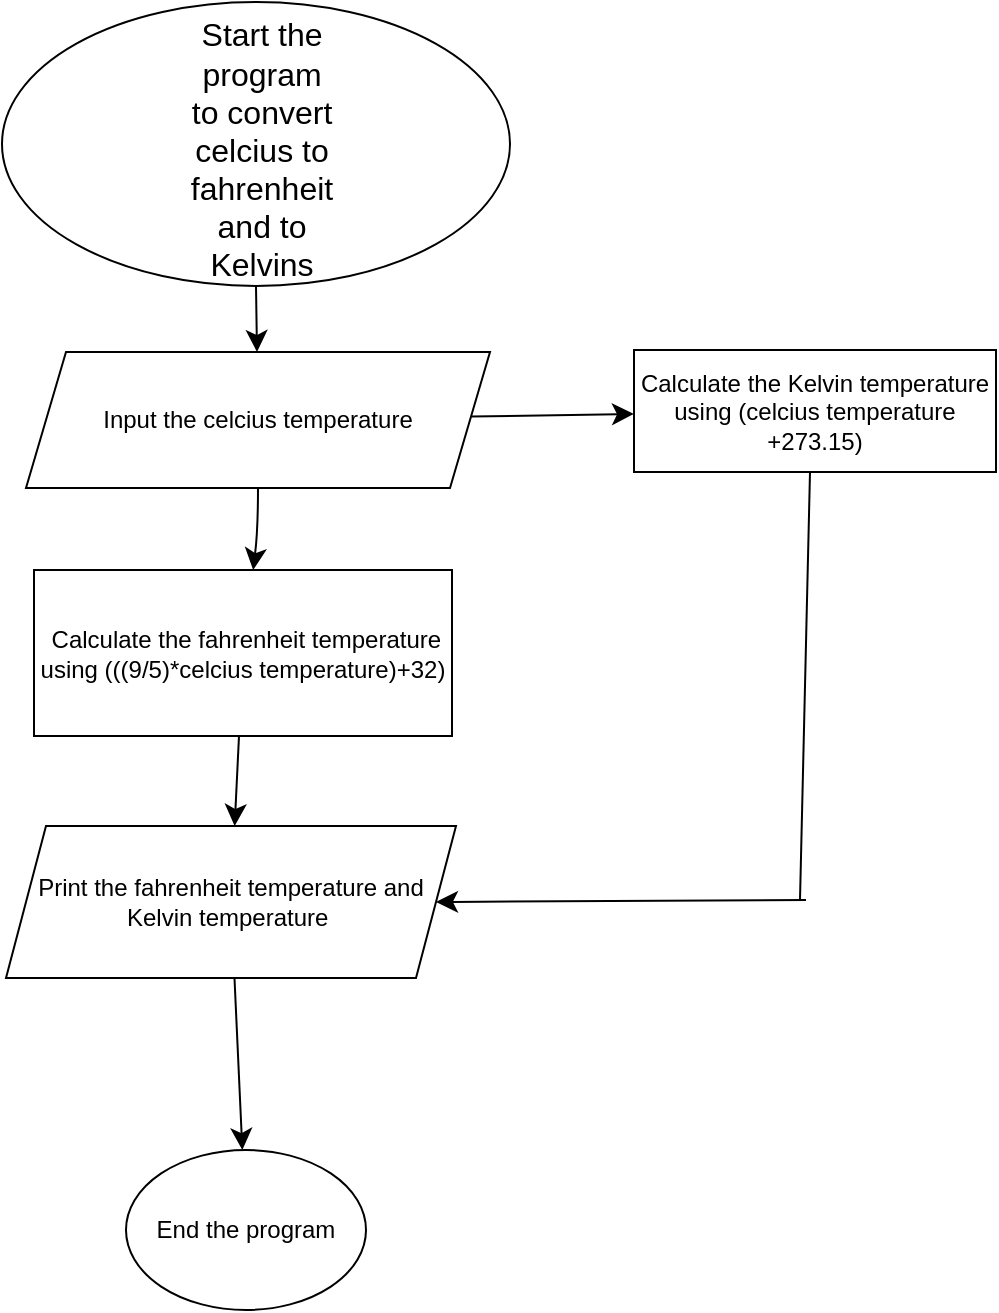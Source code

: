 <mxfile version="24.4.6" type="github">
  <diagram name="Page-1" id="5TPp5JwGsrBEKmmDr9T5">
    <mxGraphModel dx="950" dy="704" grid="0" gridSize="10" guides="1" tooltips="1" connect="1" arrows="1" fold="1" page="0" pageScale="1" pageWidth="850" pageHeight="1100" math="0" shadow="0">
      <root>
        <mxCell id="0" />
        <mxCell id="1" parent="0" />
        <mxCell id="g6YoqPQ8i0Uwu_3a4X_x-1" value="" style="ellipse;whiteSpace=wrap;html=1;" vertex="1" parent="1">
          <mxGeometry x="-22" y="124" width="254" height="142" as="geometry" />
        </mxCell>
        <mxCell id="g6YoqPQ8i0Uwu_3a4X_x-12" value="" style="edgeStyle=none;curved=1;rounded=0;orthogonalLoop=1;jettySize=auto;html=1;fontSize=12;startSize=8;endSize=8;" edge="1" parent="1" source="g6YoqPQ8i0Uwu_3a4X_x-2" target="g6YoqPQ8i0Uwu_3a4X_x-4">
          <mxGeometry relative="1" as="geometry">
            <Array as="points">
              <mxPoint x="106" y="388" />
            </Array>
          </mxGeometry>
        </mxCell>
        <mxCell id="g6YoqPQ8i0Uwu_3a4X_x-18" value="" style="edgeStyle=none;curved=1;rounded=0;orthogonalLoop=1;jettySize=auto;html=1;fontSize=12;startSize=8;endSize=8;" edge="1" parent="1" source="g6YoqPQ8i0Uwu_3a4X_x-2" target="g6YoqPQ8i0Uwu_3a4X_x-5">
          <mxGeometry relative="1" as="geometry" />
        </mxCell>
        <mxCell id="g6YoqPQ8i0Uwu_3a4X_x-2" value="Input the celcius temperature" style="shape=parallelogram;perimeter=parallelogramPerimeter;whiteSpace=wrap;html=1;fixedSize=1;" vertex="1" parent="1">
          <mxGeometry x="-10" y="299" width="232" height="68" as="geometry" />
        </mxCell>
        <mxCell id="g6YoqPQ8i0Uwu_3a4X_x-3" style="edgeStyle=none;curved=1;rounded=0;orthogonalLoop=1;jettySize=auto;html=1;exitX=1;exitY=0.5;exitDx=0;exitDy=0;fontSize=12;startSize=8;endSize=8;" edge="1" parent="1" source="g6YoqPQ8i0Uwu_3a4X_x-2" target="g6YoqPQ8i0Uwu_3a4X_x-2">
          <mxGeometry relative="1" as="geometry" />
        </mxCell>
        <mxCell id="g6YoqPQ8i0Uwu_3a4X_x-16" value="" style="edgeStyle=none;curved=1;rounded=0;orthogonalLoop=1;jettySize=auto;html=1;fontSize=12;startSize=8;endSize=8;" edge="1" parent="1" source="g6YoqPQ8i0Uwu_3a4X_x-4" target="g6YoqPQ8i0Uwu_3a4X_x-8">
          <mxGeometry relative="1" as="geometry" />
        </mxCell>
        <mxCell id="g6YoqPQ8i0Uwu_3a4X_x-4" value="&amp;nbsp;Calculate the fahrenheit temperature using (((9/5)*celcius temperature)+32)" style="rounded=0;whiteSpace=wrap;html=1;" vertex="1" parent="1">
          <mxGeometry x="-6" y="408" width="209" height="83" as="geometry" />
        </mxCell>
        <mxCell id="g6YoqPQ8i0Uwu_3a4X_x-5" value="Calculate the Kelvin temperature using (celcius temperature +273.15)" style="rounded=0;whiteSpace=wrap;html=1;" vertex="1" parent="1">
          <mxGeometry x="294" y="298" width="181" height="61" as="geometry" />
        </mxCell>
        <mxCell id="g6YoqPQ8i0Uwu_3a4X_x-6" value="End the program" style="ellipse;whiteSpace=wrap;html=1;" vertex="1" parent="1">
          <mxGeometry x="40" y="698" width="120" height="80" as="geometry" />
        </mxCell>
        <mxCell id="g6YoqPQ8i0Uwu_3a4X_x-7" value="Start the program to convert celcius to fahrenheit and to Kelvins" style="text;html=1;align=center;verticalAlign=middle;whiteSpace=wrap;rounded=0;fontSize=16;" vertex="1" parent="1">
          <mxGeometry x="78" y="183" width="60" height="30" as="geometry" />
        </mxCell>
        <mxCell id="g6YoqPQ8i0Uwu_3a4X_x-17" value="" style="edgeStyle=none;curved=1;rounded=0;orthogonalLoop=1;jettySize=auto;html=1;fontSize=12;startSize=8;endSize=8;" edge="1" parent="1" source="g6YoqPQ8i0Uwu_3a4X_x-8" target="g6YoqPQ8i0Uwu_3a4X_x-6">
          <mxGeometry relative="1" as="geometry" />
        </mxCell>
        <mxCell id="g6YoqPQ8i0Uwu_3a4X_x-8" value="Print the fahrenheit temperature and Kelvin temperature&amp;nbsp;" style="shape=parallelogram;perimeter=parallelogramPerimeter;whiteSpace=wrap;html=1;fixedSize=1;" vertex="1" parent="1">
          <mxGeometry x="-20" y="536" width="225" height="76" as="geometry" />
        </mxCell>
        <mxCell id="g6YoqPQ8i0Uwu_3a4X_x-19" value="" style="endArrow=none;html=1;rounded=0;fontSize=12;startSize=8;endSize=8;curved=1;" edge="1" parent="1">
          <mxGeometry width="50" height="50" relative="1" as="geometry">
            <mxPoint x="377" y="573" as="sourcePoint" />
            <mxPoint x="382" y="359" as="targetPoint" />
          </mxGeometry>
        </mxCell>
        <mxCell id="g6YoqPQ8i0Uwu_3a4X_x-22" value="" style="edgeStyle=none;orthogonalLoop=1;jettySize=auto;html=1;rounded=0;fontSize=12;startSize=8;endSize=8;curved=1;entryX=1;entryY=0.5;entryDx=0;entryDy=0;" edge="1" parent="1" target="g6YoqPQ8i0Uwu_3a4X_x-8">
          <mxGeometry width="120" relative="1" as="geometry">
            <mxPoint x="380" y="573" as="sourcePoint" />
            <mxPoint x="350" y="462" as="targetPoint" />
            <Array as="points" />
          </mxGeometry>
        </mxCell>
        <mxCell id="g6YoqPQ8i0Uwu_3a4X_x-23" value="" style="edgeStyle=none;orthogonalLoop=1;jettySize=auto;html=1;rounded=0;fontSize=12;startSize=8;endSize=8;curved=1;exitX=0.5;exitY=1;exitDx=0;exitDy=0;" edge="1" parent="1" source="g6YoqPQ8i0Uwu_3a4X_x-1" target="g6YoqPQ8i0Uwu_3a4X_x-2">
          <mxGeometry width="120" relative="1" as="geometry">
            <mxPoint x="97" y="268" as="sourcePoint" />
            <mxPoint x="343" y="484" as="targetPoint" />
            <Array as="points" />
          </mxGeometry>
        </mxCell>
      </root>
    </mxGraphModel>
  </diagram>
</mxfile>
